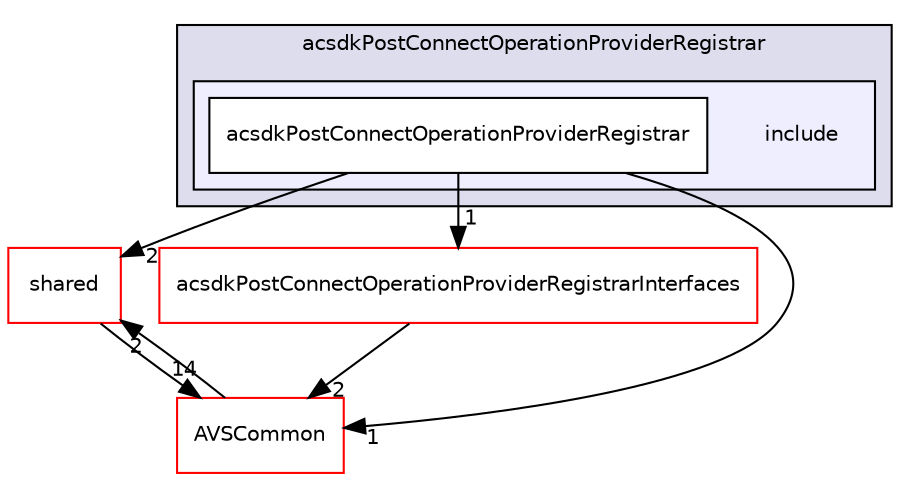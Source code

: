 digraph "/workplace/avs-device-sdk/core/acsdkPostConnectOperationProviderRegistrar/include" {
  compound=true
  node [ fontsize="10", fontname="Helvetica"];
  edge [ labelfontsize="10", labelfontname="Helvetica"];
  subgraph clusterdir_8a2d6c119cee84bb17d66f2761a024bc {
    graph [ bgcolor="#ddddee", pencolor="black", label="acsdkPostConnectOperationProviderRegistrar" fontname="Helvetica", fontsize="10", URL="dir_8a2d6c119cee84bb17d66f2761a024bc.html"]
  subgraph clusterdir_c589f6370907bb5e46ae682be72d9c11 {
    graph [ bgcolor="#eeeeff", pencolor="black", label="" URL="dir_c589f6370907bb5e46ae682be72d9c11.html"];
    dir_c589f6370907bb5e46ae682be72d9c11 [shape=plaintext label="include"];
    dir_df35ae4df9759f5559e5d1feff7d4605 [shape=box label="acsdkPostConnectOperationProviderRegistrar" color="black" fillcolor="white" style="filled" URL="dir_df35ae4df9759f5559e5d1feff7d4605.html"];
  }
  }
  dir_9982052f7ce695d12571567315b2fafa [shape=box label="shared" fillcolor="white" style="filled" color="red" URL="dir_9982052f7ce695d12571567315b2fafa.html"];
  dir_e64610312150a4f6a42e09b5c8003502 [shape=box label="acsdkPostConnectOperationProviderRegistrarInterfaces" fillcolor="white" style="filled" color="red" URL="dir_e64610312150a4f6a42e09b5c8003502.html"];
  dir_13e65effb2bde530b17b3d5eefcd0266 [shape=box label="AVSCommon" fillcolor="white" style="filled" color="red" URL="dir_13e65effb2bde530b17b3d5eefcd0266.html"];
  dir_9982052f7ce695d12571567315b2fafa->dir_13e65effb2bde530b17b3d5eefcd0266 [headlabel="14", labeldistance=1.5 headhref="dir_000549_000017.html"];
  dir_e64610312150a4f6a42e09b5c8003502->dir_13e65effb2bde530b17b3d5eefcd0266 [headlabel="2", labeldistance=1.5 headhref="dir_000439_000017.html"];
  dir_df35ae4df9759f5559e5d1feff7d4605->dir_9982052f7ce695d12571567315b2fafa [headlabel="2", labeldistance=1.5 headhref="dir_000436_000549.html"];
  dir_df35ae4df9759f5559e5d1feff7d4605->dir_e64610312150a4f6a42e09b5c8003502 [headlabel="1", labeldistance=1.5 headhref="dir_000436_000439.html"];
  dir_df35ae4df9759f5559e5d1feff7d4605->dir_13e65effb2bde530b17b3d5eefcd0266 [headlabel="1", labeldistance=1.5 headhref="dir_000436_000017.html"];
  dir_13e65effb2bde530b17b3d5eefcd0266->dir_9982052f7ce695d12571567315b2fafa [headlabel="2", labeldistance=1.5 headhref="dir_000017_000549.html"];
}
